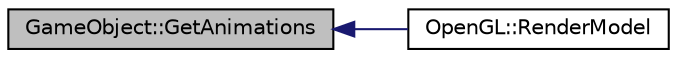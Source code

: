 digraph "GameObject::GetAnimations"
{
  edge [fontname="Helvetica",fontsize="10",labelfontname="Helvetica",labelfontsize="10"];
  node [fontname="Helvetica",fontsize="10",shape=record];
  rankdir="LR";
  Node1 [label="GameObject::GetAnimations",height=0.2,width=0.4,color="black", fillcolor="grey75", style="filled" fontcolor="black"];
  Node1 -> Node2 [dir="back",color="midnightblue",fontsize="10",style="solid",fontname="Helvetica"];
  Node2 [label="OpenGL::RenderModel",height=0.2,width=0.4,color="black", fillcolor="white", style="filled",URL="$class_open_g_l.html#a6cff1de2415b3afd3bb0a8b452a733b7",tooltip="Renders the model described by GameObj. "];
}
